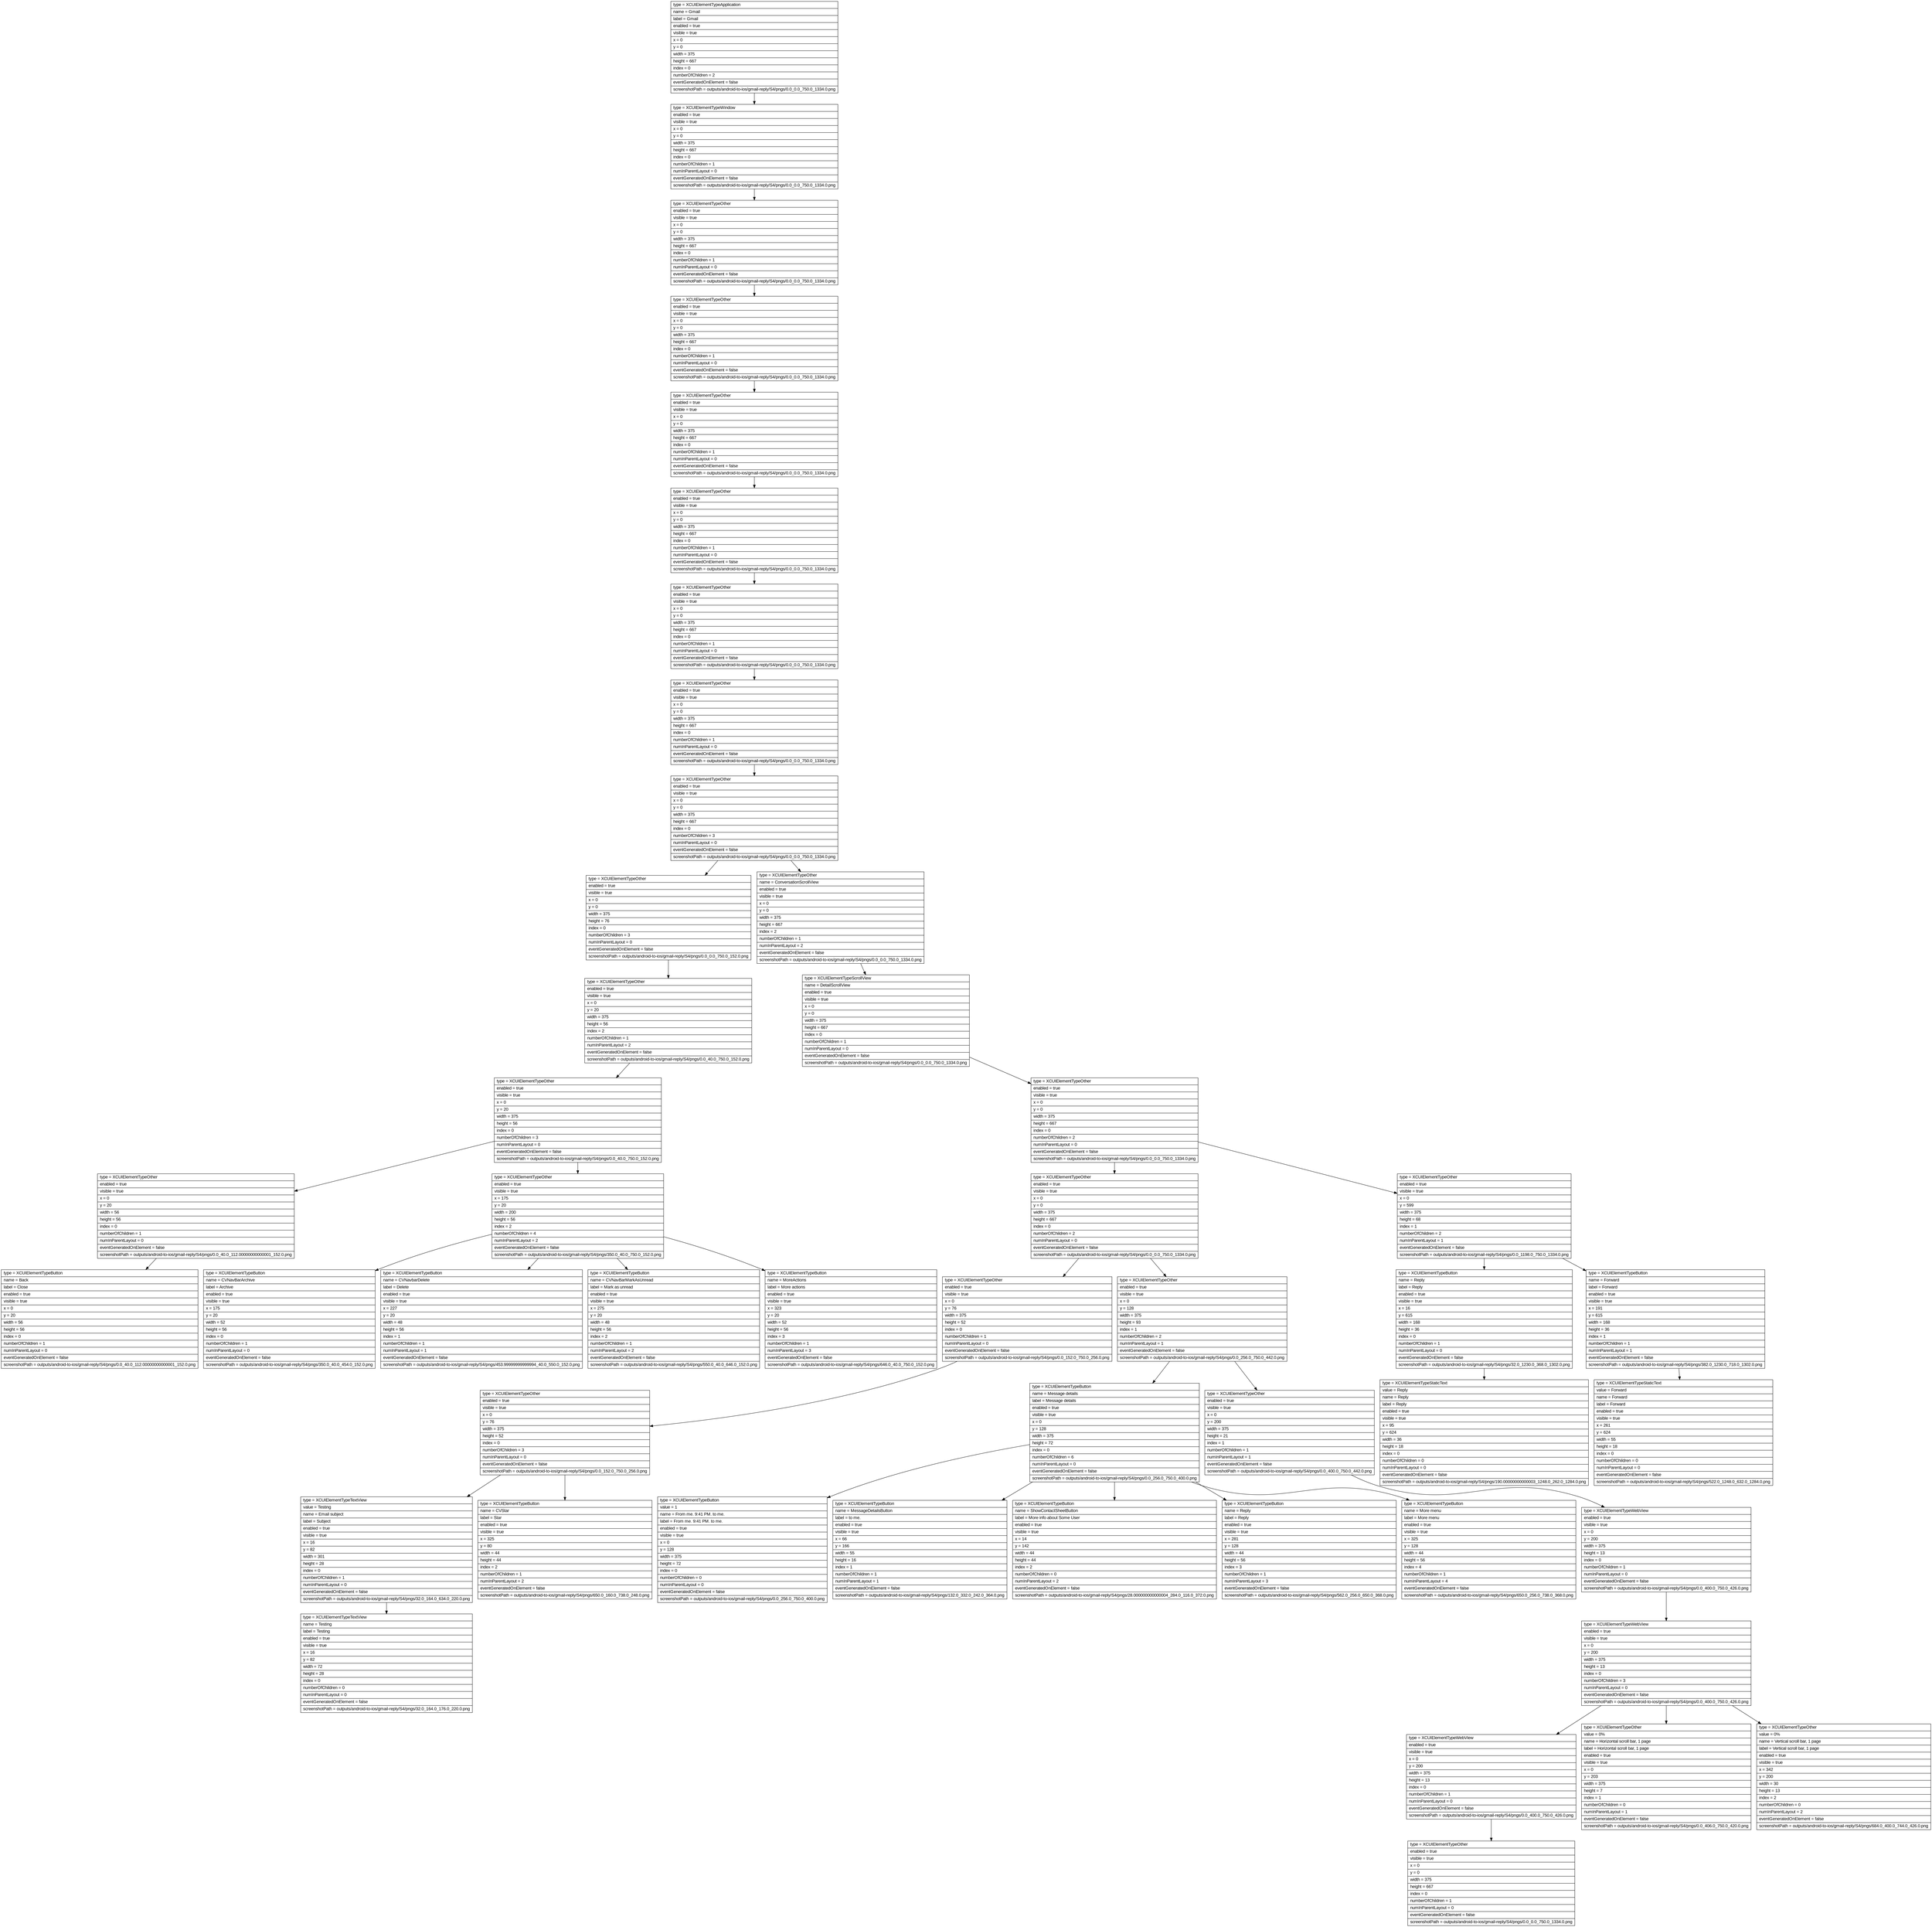 digraph Layout {

	node [shape=record fontname=Arial];

	0	[label="{type = XCUIElementTypeApplication\l|name = Gmail\l|label = Gmail\l|enabled = true\l|visible = true\l|x = 0\l|y = 0\l|width = 375\l|height = 667\l|index = 0\l|numberOfChildren = 2\l|eventGeneratedOnElement = false \l|screenshotPath = outputs/android-to-ios/gmail-reply/S4/pngs/0.0_0.0_750.0_1334.0.png\l}"]
	1	[label="{type = XCUIElementTypeWindow\l|enabled = true\l|visible = true\l|x = 0\l|y = 0\l|width = 375\l|height = 667\l|index = 0\l|numberOfChildren = 1\l|numInParentLayout = 0\l|eventGeneratedOnElement = false \l|screenshotPath = outputs/android-to-ios/gmail-reply/S4/pngs/0.0_0.0_750.0_1334.0.png\l}"]
	2	[label="{type = XCUIElementTypeOther\l|enabled = true\l|visible = true\l|x = 0\l|y = 0\l|width = 375\l|height = 667\l|index = 0\l|numberOfChildren = 1\l|numInParentLayout = 0\l|eventGeneratedOnElement = false \l|screenshotPath = outputs/android-to-ios/gmail-reply/S4/pngs/0.0_0.0_750.0_1334.0.png\l}"]
	3	[label="{type = XCUIElementTypeOther\l|enabled = true\l|visible = true\l|x = 0\l|y = 0\l|width = 375\l|height = 667\l|index = 0\l|numberOfChildren = 1\l|numInParentLayout = 0\l|eventGeneratedOnElement = false \l|screenshotPath = outputs/android-to-ios/gmail-reply/S4/pngs/0.0_0.0_750.0_1334.0.png\l}"]
	4	[label="{type = XCUIElementTypeOther\l|enabled = true\l|visible = true\l|x = 0\l|y = 0\l|width = 375\l|height = 667\l|index = 0\l|numberOfChildren = 1\l|numInParentLayout = 0\l|eventGeneratedOnElement = false \l|screenshotPath = outputs/android-to-ios/gmail-reply/S4/pngs/0.0_0.0_750.0_1334.0.png\l}"]
	5	[label="{type = XCUIElementTypeOther\l|enabled = true\l|visible = true\l|x = 0\l|y = 0\l|width = 375\l|height = 667\l|index = 0\l|numberOfChildren = 1\l|numInParentLayout = 0\l|eventGeneratedOnElement = false \l|screenshotPath = outputs/android-to-ios/gmail-reply/S4/pngs/0.0_0.0_750.0_1334.0.png\l}"]
	6	[label="{type = XCUIElementTypeOther\l|enabled = true\l|visible = true\l|x = 0\l|y = 0\l|width = 375\l|height = 667\l|index = 0\l|numberOfChildren = 1\l|numInParentLayout = 0\l|eventGeneratedOnElement = false \l|screenshotPath = outputs/android-to-ios/gmail-reply/S4/pngs/0.0_0.0_750.0_1334.0.png\l}"]
	7	[label="{type = XCUIElementTypeOther\l|enabled = true\l|visible = true\l|x = 0\l|y = 0\l|width = 375\l|height = 667\l|index = 0\l|numberOfChildren = 1\l|numInParentLayout = 0\l|eventGeneratedOnElement = false \l|screenshotPath = outputs/android-to-ios/gmail-reply/S4/pngs/0.0_0.0_750.0_1334.0.png\l}"]
	8	[label="{type = XCUIElementTypeOther\l|enabled = true\l|visible = true\l|x = 0\l|y = 0\l|width = 375\l|height = 667\l|index = 0\l|numberOfChildren = 3\l|numInParentLayout = 0\l|eventGeneratedOnElement = false \l|screenshotPath = outputs/android-to-ios/gmail-reply/S4/pngs/0.0_0.0_750.0_1334.0.png\l}"]
	9	[label="{type = XCUIElementTypeOther\l|enabled = true\l|visible = true\l|x = 0\l|y = 0\l|width = 375\l|height = 76\l|index = 0\l|numberOfChildren = 3\l|numInParentLayout = 0\l|eventGeneratedOnElement = false \l|screenshotPath = outputs/android-to-ios/gmail-reply/S4/pngs/0.0_0.0_750.0_152.0.png\l}"]
	10	[label="{type = XCUIElementTypeOther\l|name = ConversationScrollView\l|enabled = true\l|visible = true\l|x = 0\l|y = 0\l|width = 375\l|height = 667\l|index = 2\l|numberOfChildren = 1\l|numInParentLayout = 2\l|eventGeneratedOnElement = false \l|screenshotPath = outputs/android-to-ios/gmail-reply/S4/pngs/0.0_0.0_750.0_1334.0.png\l}"]
	11	[label="{type = XCUIElementTypeOther\l|enabled = true\l|visible = true\l|x = 0\l|y = 20\l|width = 375\l|height = 56\l|index = 2\l|numberOfChildren = 1\l|numInParentLayout = 2\l|eventGeneratedOnElement = false \l|screenshotPath = outputs/android-to-ios/gmail-reply/S4/pngs/0.0_40.0_750.0_152.0.png\l}"]
	12	[label="{type = XCUIElementTypeScrollView\l|name = DetailScrollView\l|enabled = true\l|visible = true\l|x = 0\l|y = 0\l|width = 375\l|height = 667\l|index = 0\l|numberOfChildren = 1\l|numInParentLayout = 0\l|eventGeneratedOnElement = false \l|screenshotPath = outputs/android-to-ios/gmail-reply/S4/pngs/0.0_0.0_750.0_1334.0.png\l}"]
	13	[label="{type = XCUIElementTypeOther\l|enabled = true\l|visible = true\l|x = 0\l|y = 20\l|width = 375\l|height = 56\l|index = 0\l|numberOfChildren = 3\l|numInParentLayout = 0\l|eventGeneratedOnElement = false \l|screenshotPath = outputs/android-to-ios/gmail-reply/S4/pngs/0.0_40.0_750.0_152.0.png\l}"]
	14	[label="{type = XCUIElementTypeOther\l|enabled = true\l|visible = true\l|x = 0\l|y = 0\l|width = 375\l|height = 667\l|index = 0\l|numberOfChildren = 2\l|numInParentLayout = 0\l|eventGeneratedOnElement = false \l|screenshotPath = outputs/android-to-ios/gmail-reply/S4/pngs/0.0_0.0_750.0_1334.0.png\l}"]
	15	[label="{type = XCUIElementTypeOther\l|enabled = true\l|visible = true\l|x = 0\l|y = 20\l|width = 56\l|height = 56\l|index = 0\l|numberOfChildren = 1\l|numInParentLayout = 0\l|eventGeneratedOnElement = false \l|screenshotPath = outputs/android-to-ios/gmail-reply/S4/pngs/0.0_40.0_112.00000000000001_152.0.png\l}"]
	16	[label="{type = XCUIElementTypeOther\l|enabled = true\l|visible = true\l|x = 175\l|y = 20\l|width = 200\l|height = 56\l|index = 2\l|numberOfChildren = 4\l|numInParentLayout = 2\l|eventGeneratedOnElement = false \l|screenshotPath = outputs/android-to-ios/gmail-reply/S4/pngs/350.0_40.0_750.0_152.0.png\l}"]
	17	[label="{type = XCUIElementTypeOther\l|enabled = true\l|visible = true\l|x = 0\l|y = 0\l|width = 375\l|height = 667\l|index = 0\l|numberOfChildren = 2\l|numInParentLayout = 0\l|eventGeneratedOnElement = false \l|screenshotPath = outputs/android-to-ios/gmail-reply/S4/pngs/0.0_0.0_750.0_1334.0.png\l}"]
	18	[label="{type = XCUIElementTypeOther\l|enabled = true\l|visible = true\l|x = 0\l|y = 599\l|width = 375\l|height = 68\l|index = 1\l|numberOfChildren = 2\l|numInParentLayout = 1\l|eventGeneratedOnElement = false \l|screenshotPath = outputs/android-to-ios/gmail-reply/S4/pngs/0.0_1198.0_750.0_1334.0.png\l}"]
	19	[label="{type = XCUIElementTypeButton\l|name = Back\l|label = Close\l|enabled = true\l|visible = true\l|x = 0\l|y = 20\l|width = 56\l|height = 56\l|index = 0\l|numberOfChildren = 1\l|numInParentLayout = 0\l|eventGeneratedOnElement = false \l|screenshotPath = outputs/android-to-ios/gmail-reply/S4/pngs/0.0_40.0_112.00000000000001_152.0.png\l}"]
	20	[label="{type = XCUIElementTypeButton\l|name = CVNavBarArchive\l|label = Archive\l|enabled = true\l|visible = true\l|x = 175\l|y = 20\l|width = 52\l|height = 56\l|index = 0\l|numberOfChildren = 1\l|numInParentLayout = 0\l|eventGeneratedOnElement = false \l|screenshotPath = outputs/android-to-ios/gmail-reply/S4/pngs/350.0_40.0_454.0_152.0.png\l}"]
	21	[label="{type = XCUIElementTypeButton\l|name = CVNavbarDelete\l|label = Delete\l|enabled = true\l|visible = true\l|x = 227\l|y = 20\l|width = 48\l|height = 56\l|index = 1\l|numberOfChildren = 1\l|numInParentLayout = 1\l|eventGeneratedOnElement = false \l|screenshotPath = outputs/android-to-ios/gmail-reply/S4/pngs/453.99999999999994_40.0_550.0_152.0.png\l}"]
	22	[label="{type = XCUIElementTypeButton\l|name = CVNavBarMarkAsUnread\l|label = Mark as unread\l|enabled = true\l|visible = true\l|x = 275\l|y = 20\l|width = 48\l|height = 56\l|index = 2\l|numberOfChildren = 1\l|numInParentLayout = 2\l|eventGeneratedOnElement = false \l|screenshotPath = outputs/android-to-ios/gmail-reply/S4/pngs/550.0_40.0_646.0_152.0.png\l}"]
	23	[label="{type = XCUIElementTypeButton\l|name = MoreActions\l|label = More actions\l|enabled = true\l|visible = true\l|x = 323\l|y = 20\l|width = 52\l|height = 56\l|index = 3\l|numberOfChildren = 1\l|numInParentLayout = 3\l|eventGeneratedOnElement = false \l|screenshotPath = outputs/android-to-ios/gmail-reply/S4/pngs/646.0_40.0_750.0_152.0.png\l}"]
	24	[label="{type = XCUIElementTypeOther\l|enabled = true\l|visible = true\l|x = 0\l|y = 76\l|width = 375\l|height = 52\l|index = 0\l|numberOfChildren = 1\l|numInParentLayout = 0\l|eventGeneratedOnElement = false \l|screenshotPath = outputs/android-to-ios/gmail-reply/S4/pngs/0.0_152.0_750.0_256.0.png\l}"]
	25	[label="{type = XCUIElementTypeOther\l|enabled = true\l|visible = true\l|x = 0\l|y = 128\l|width = 375\l|height = 93\l|index = 1\l|numberOfChildren = 2\l|numInParentLayout = 1\l|eventGeneratedOnElement = false \l|screenshotPath = outputs/android-to-ios/gmail-reply/S4/pngs/0.0_256.0_750.0_442.0.png\l}"]
	26	[label="{type = XCUIElementTypeButton\l|name = Reply\l|label = Reply\l|enabled = true\l|visible = true\l|x = 16\l|y = 615\l|width = 168\l|height = 36\l|index = 0\l|numberOfChildren = 1\l|numInParentLayout = 0\l|eventGeneratedOnElement = false \l|screenshotPath = outputs/android-to-ios/gmail-reply/S4/pngs/32.0_1230.0_368.0_1302.0.png\l}"]
	27	[label="{type = XCUIElementTypeButton\l|name = Forward\l|label = Forward\l|enabled = true\l|visible = true\l|x = 191\l|y = 615\l|width = 168\l|height = 36\l|index = 1\l|numberOfChildren = 1\l|numInParentLayout = 1\l|eventGeneratedOnElement = false \l|screenshotPath = outputs/android-to-ios/gmail-reply/S4/pngs/382.0_1230.0_718.0_1302.0.png\l}"]
	28	[label="{type = XCUIElementTypeOther\l|enabled = true\l|visible = true\l|x = 0\l|y = 76\l|width = 375\l|height = 52\l|index = 0\l|numberOfChildren = 3\l|numInParentLayout = 0\l|eventGeneratedOnElement = false \l|screenshotPath = outputs/android-to-ios/gmail-reply/S4/pngs/0.0_152.0_750.0_256.0.png\l}"]
	29	[label="{type = XCUIElementTypeButton\l|name = Message details\l|label = Message details\l|enabled = true\l|visible = true\l|x = 0\l|y = 128\l|width = 375\l|height = 72\l|index = 0\l|numberOfChildren = 6\l|numInParentLayout = 0\l|eventGeneratedOnElement = false \l|screenshotPath = outputs/android-to-ios/gmail-reply/S4/pngs/0.0_256.0_750.0_400.0.png\l}"]
	30	[label="{type = XCUIElementTypeOther\l|enabled = true\l|visible = true\l|x = 0\l|y = 200\l|width = 375\l|height = 21\l|index = 1\l|numberOfChildren = 1\l|numInParentLayout = 1\l|eventGeneratedOnElement = false \l|screenshotPath = outputs/android-to-ios/gmail-reply/S4/pngs/0.0_400.0_750.0_442.0.png\l}"]
	31	[label="{type = XCUIElementTypeStaticText\l|value = Reply\l|name = Reply\l|label = Reply\l|enabled = true\l|visible = true\l|x = 95\l|y = 624\l|width = 36\l|height = 18\l|index = 0\l|numberOfChildren = 0\l|numInParentLayout = 0\l|eventGeneratedOnElement = false \l|screenshotPath = outputs/android-to-ios/gmail-reply/S4/pngs/190.00000000000003_1248.0_262.0_1284.0.png\l}"]
	32	[label="{type = XCUIElementTypeStaticText\l|value = Forward\l|name = Forward\l|label = Forward\l|enabled = true\l|visible = true\l|x = 261\l|y = 624\l|width = 55\l|height = 18\l|index = 0\l|numberOfChildren = 0\l|numInParentLayout = 0\l|eventGeneratedOnElement = false \l|screenshotPath = outputs/android-to-ios/gmail-reply/S4/pngs/522.0_1248.0_632.0_1284.0.png\l}"]
	33	[label="{type = XCUIElementTypeTextView\l|value = Testing\l|name = Email subject\l|label = Subject\l|enabled = true\l|visible = true\l|x = 16\l|y = 82\l|width = 301\l|height = 28\l|index = 0\l|numberOfChildren = 1\l|numInParentLayout = 0\l|eventGeneratedOnElement = false \l|screenshotPath = outputs/android-to-ios/gmail-reply/S4/pngs/32.0_164.0_634.0_220.0.png\l}"]
	34	[label="{type = XCUIElementTypeButton\l|name = CVStar\l|label = Star\l|enabled = true\l|visible = true\l|x = 325\l|y = 80\l|width = 44\l|height = 44\l|index = 2\l|numberOfChildren = 1\l|numInParentLayout = 2\l|eventGeneratedOnElement = false \l|screenshotPath = outputs/android-to-ios/gmail-reply/S4/pngs/650.0_160.0_738.0_248.0.png\l}"]
	35	[label="{type = XCUIElementTypeButton\l|value = 1\l|name = From me. 9:41 PM. to me. \l|label = From me. 9:41 PM. to me. \l|enabled = true\l|visible = true\l|x = 0\l|y = 128\l|width = 375\l|height = 72\l|index = 0\l|numberOfChildren = 0\l|numInParentLayout = 0\l|eventGeneratedOnElement = false \l|screenshotPath = outputs/android-to-ios/gmail-reply/S4/pngs/0.0_256.0_750.0_400.0.png\l}"]
	36	[label="{type = XCUIElementTypeButton\l|name = MessageDetailsButton\l|label = to me. \l|enabled = true\l|visible = true\l|x = 66\l|y = 166\l|width = 55\l|height = 16\l|index = 1\l|numberOfChildren = 1\l|numInParentLayout = 1\l|eventGeneratedOnElement = false \l|screenshotPath = outputs/android-to-ios/gmail-reply/S4/pngs/132.0_332.0_242.0_364.0.png\l}"]
	37	[label="{type = XCUIElementTypeButton\l|name = ShowContactSheetButton\l|label = More info about Some User\l|enabled = true\l|visible = true\l|x = 14\l|y = 142\l|width = 44\l|height = 44\l|index = 2\l|numberOfChildren = 0\l|numInParentLayout = 2\l|eventGeneratedOnElement = false \l|screenshotPath = outputs/android-to-ios/gmail-reply/S4/pngs/28.000000000000004_284.0_116.0_372.0.png\l}"]
	38	[label="{type = XCUIElementTypeButton\l|name = Reply\l|label = Reply\l|enabled = true\l|visible = true\l|x = 281\l|y = 128\l|width = 44\l|height = 56\l|index = 3\l|numberOfChildren = 1\l|numInParentLayout = 3\l|eventGeneratedOnElement = false \l|screenshotPath = outputs/android-to-ios/gmail-reply/S4/pngs/562.0_256.0_650.0_368.0.png\l}"]
	39	[label="{type = XCUIElementTypeButton\l|name = More menu\l|label = More menu\l|enabled = true\l|visible = true\l|x = 325\l|y = 128\l|width = 44\l|height = 56\l|index = 4\l|numberOfChildren = 1\l|numInParentLayout = 4\l|eventGeneratedOnElement = false \l|screenshotPath = outputs/android-to-ios/gmail-reply/S4/pngs/650.0_256.0_738.0_368.0.png\l}"]
	40	[label="{type = XCUIElementTypeWebView\l|enabled = true\l|visible = true\l|x = 0\l|y = 200\l|width = 375\l|height = 13\l|index = 0\l|numberOfChildren = 1\l|numInParentLayout = 0\l|eventGeneratedOnElement = false \l|screenshotPath = outputs/android-to-ios/gmail-reply/S4/pngs/0.0_400.0_750.0_426.0.png\l}"]
	41	[label="{type = XCUIElementTypeTextView\l|name = Testing\l|label = Testing\l|enabled = true\l|visible = true\l|x = 16\l|y = 82\l|width = 72\l|height = 28\l|index = 0\l|numberOfChildren = 0\l|numInParentLayout = 0\l|eventGeneratedOnElement = false \l|screenshotPath = outputs/android-to-ios/gmail-reply/S4/pngs/32.0_164.0_176.0_220.0.png\l}"]
	42	[label="{type = XCUIElementTypeWebView\l|enabled = true\l|visible = true\l|x = 0\l|y = 200\l|width = 375\l|height = 13\l|index = 0\l|numberOfChildren = 3\l|numInParentLayout = 0\l|eventGeneratedOnElement = false \l|screenshotPath = outputs/android-to-ios/gmail-reply/S4/pngs/0.0_400.0_750.0_426.0.png\l}"]
	43	[label="{type = XCUIElementTypeWebView\l|enabled = true\l|visible = true\l|x = 0\l|y = 200\l|width = 375\l|height = 13\l|index = 0\l|numberOfChildren = 1\l|numInParentLayout = 0\l|eventGeneratedOnElement = false \l|screenshotPath = outputs/android-to-ios/gmail-reply/S4/pngs/0.0_400.0_750.0_426.0.png\l}"]
	44	[label="{type = XCUIElementTypeOther\l|value = 0%\l|name = Horizontal scroll bar, 1 page\l|label = Horizontal scroll bar, 1 page\l|enabled = true\l|visible = true\l|x = 0\l|y = 203\l|width = 375\l|height = 7\l|index = 1\l|numberOfChildren = 0\l|numInParentLayout = 1\l|eventGeneratedOnElement = false \l|screenshotPath = outputs/android-to-ios/gmail-reply/S4/pngs/0.0_406.0_750.0_420.0.png\l}"]
	45	[label="{type = XCUIElementTypeOther\l|value = 0%\l|name = Vertical scroll bar, 1 page\l|label = Vertical scroll bar, 1 page\l|enabled = true\l|visible = true\l|x = 342\l|y = 200\l|width = 30\l|height = 13\l|index = 2\l|numberOfChildren = 0\l|numInParentLayout = 2\l|eventGeneratedOnElement = false \l|screenshotPath = outputs/android-to-ios/gmail-reply/S4/pngs/684.0_400.0_744.0_426.0.png\l}"]
	46	[label="{type = XCUIElementTypeOther\l|enabled = true\l|visible = true\l|x = 0\l|y = 0\l|width = 375\l|height = 667\l|index = 0\l|numberOfChildren = 1\l|numInParentLayout = 0\l|eventGeneratedOnElement = false \l|screenshotPath = outputs/android-to-ios/gmail-reply/S4/pngs/0.0_0.0_750.0_1334.0.png\l}"]


	0 -> 1
	1 -> 2
	2 -> 3
	3 -> 4
	4 -> 5
	5 -> 6
	6 -> 7
	7 -> 8
	8 -> 9
	8 -> 10
	9 -> 11
	10 -> 12
	11 -> 13
	12 -> 14
	13 -> 15
	13 -> 16
	14 -> 17
	14 -> 18
	15 -> 19
	16 -> 20
	16 -> 21
	16 -> 22
	16 -> 23
	17 -> 24
	17 -> 25
	18 -> 26
	18 -> 27
	24 -> 28
	25 -> 29
	25 -> 30
	26 -> 31
	27 -> 32
	28 -> 33
	28 -> 34
	29 -> 35
	29 -> 36
	29 -> 37
	29 -> 38
	29 -> 39
	30 -> 40
	33 -> 41
	40 -> 42
	42 -> 43
	42 -> 44
	42 -> 45
	43 -> 46


}